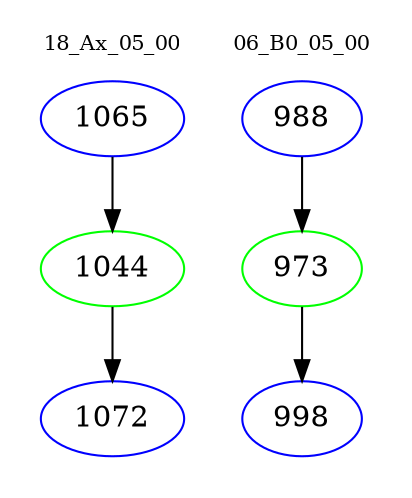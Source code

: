 digraph{
subgraph cluster_0 {
color = white
label = "18_Ax_05_00";
fontsize=10;
T0_1065 [label="1065", color="blue"]
T0_1065 -> T0_1044 [color="black"]
T0_1044 [label="1044", color="green"]
T0_1044 -> T0_1072 [color="black"]
T0_1072 [label="1072", color="blue"]
}
subgraph cluster_1 {
color = white
label = "06_B0_05_00";
fontsize=10;
T1_988 [label="988", color="blue"]
T1_988 -> T1_973 [color="black"]
T1_973 [label="973", color="green"]
T1_973 -> T1_998 [color="black"]
T1_998 [label="998", color="blue"]
}
}
